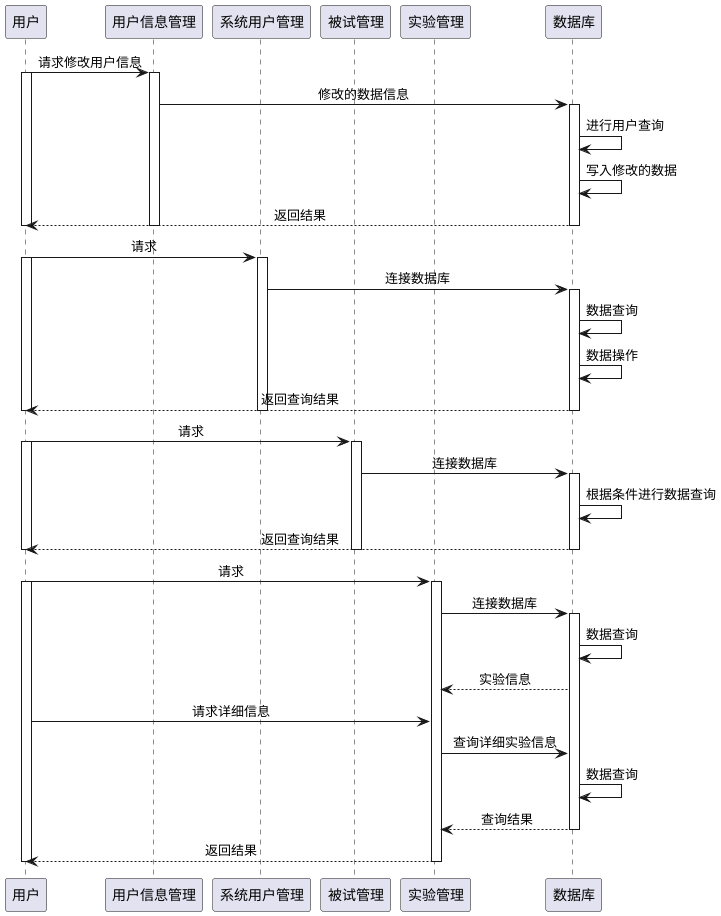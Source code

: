 @startuml dataana
skinparam defaultFontName AR PL UMing CN
skinparam sequenceMessageAlign center
participant 用户
participant 用户信息管理
participant 系统用户管理
participant 被试管理
participant 实验管理
participant 数据库


用户-> 用户信息管理: 请求修改用户信息
activate 用户
activate 用户信息管理
用户信息管理-> 数据库:修改的数据信息
activate 数据库
数据库-> 数据库: 进行用户查询
数据库-> 数据库: 写入修改的数据
数据库--> 用户: 返回结果
deactivate 用户信息管理
deactivate 数据库
deactivate 用户

用户-> 系统用户管理: 请求
activate 用户
activate 系统用户管理
系统用户管理-> 数据库: 连接数据库
activate 数据库
数据库-> 数据库: 数据查询
数据库-> 数据库: 数据操作
数据库--> 用户: 返回查询结果
deactivate 系统用户管理
deactivate 数据库
deactivate 用户

用户-> 被试管理: 请求
activate 用户
activate 被试管理
被试管理-> 数据库: 连接数据库
activate 数据库
数据库-> 数据库: 根据条件进行数据查询
数据库--> 用户: 返回查询结果
deactivate 被试管理
deactivate 数据库
deactivate 用户


用户-> 实验管理: 请求
activate 用户
activate 实验管理
实验管理-> 数据库: 连接数据库
activate 数据库
数据库-> 数据库: 数据查询
数据库--> 实验管理: 实验信息
用户-> 实验管理: 请求详细信息
实验管理-> 数据库: 查询详细实验信息
数据库-> 数据库: 数据查询
数据库--> 实验管理: 查询结果
deactivate 数据库
实验管理--> 用户: 返回结果
deactivate 实验管理
deactivate 用户
@enduml